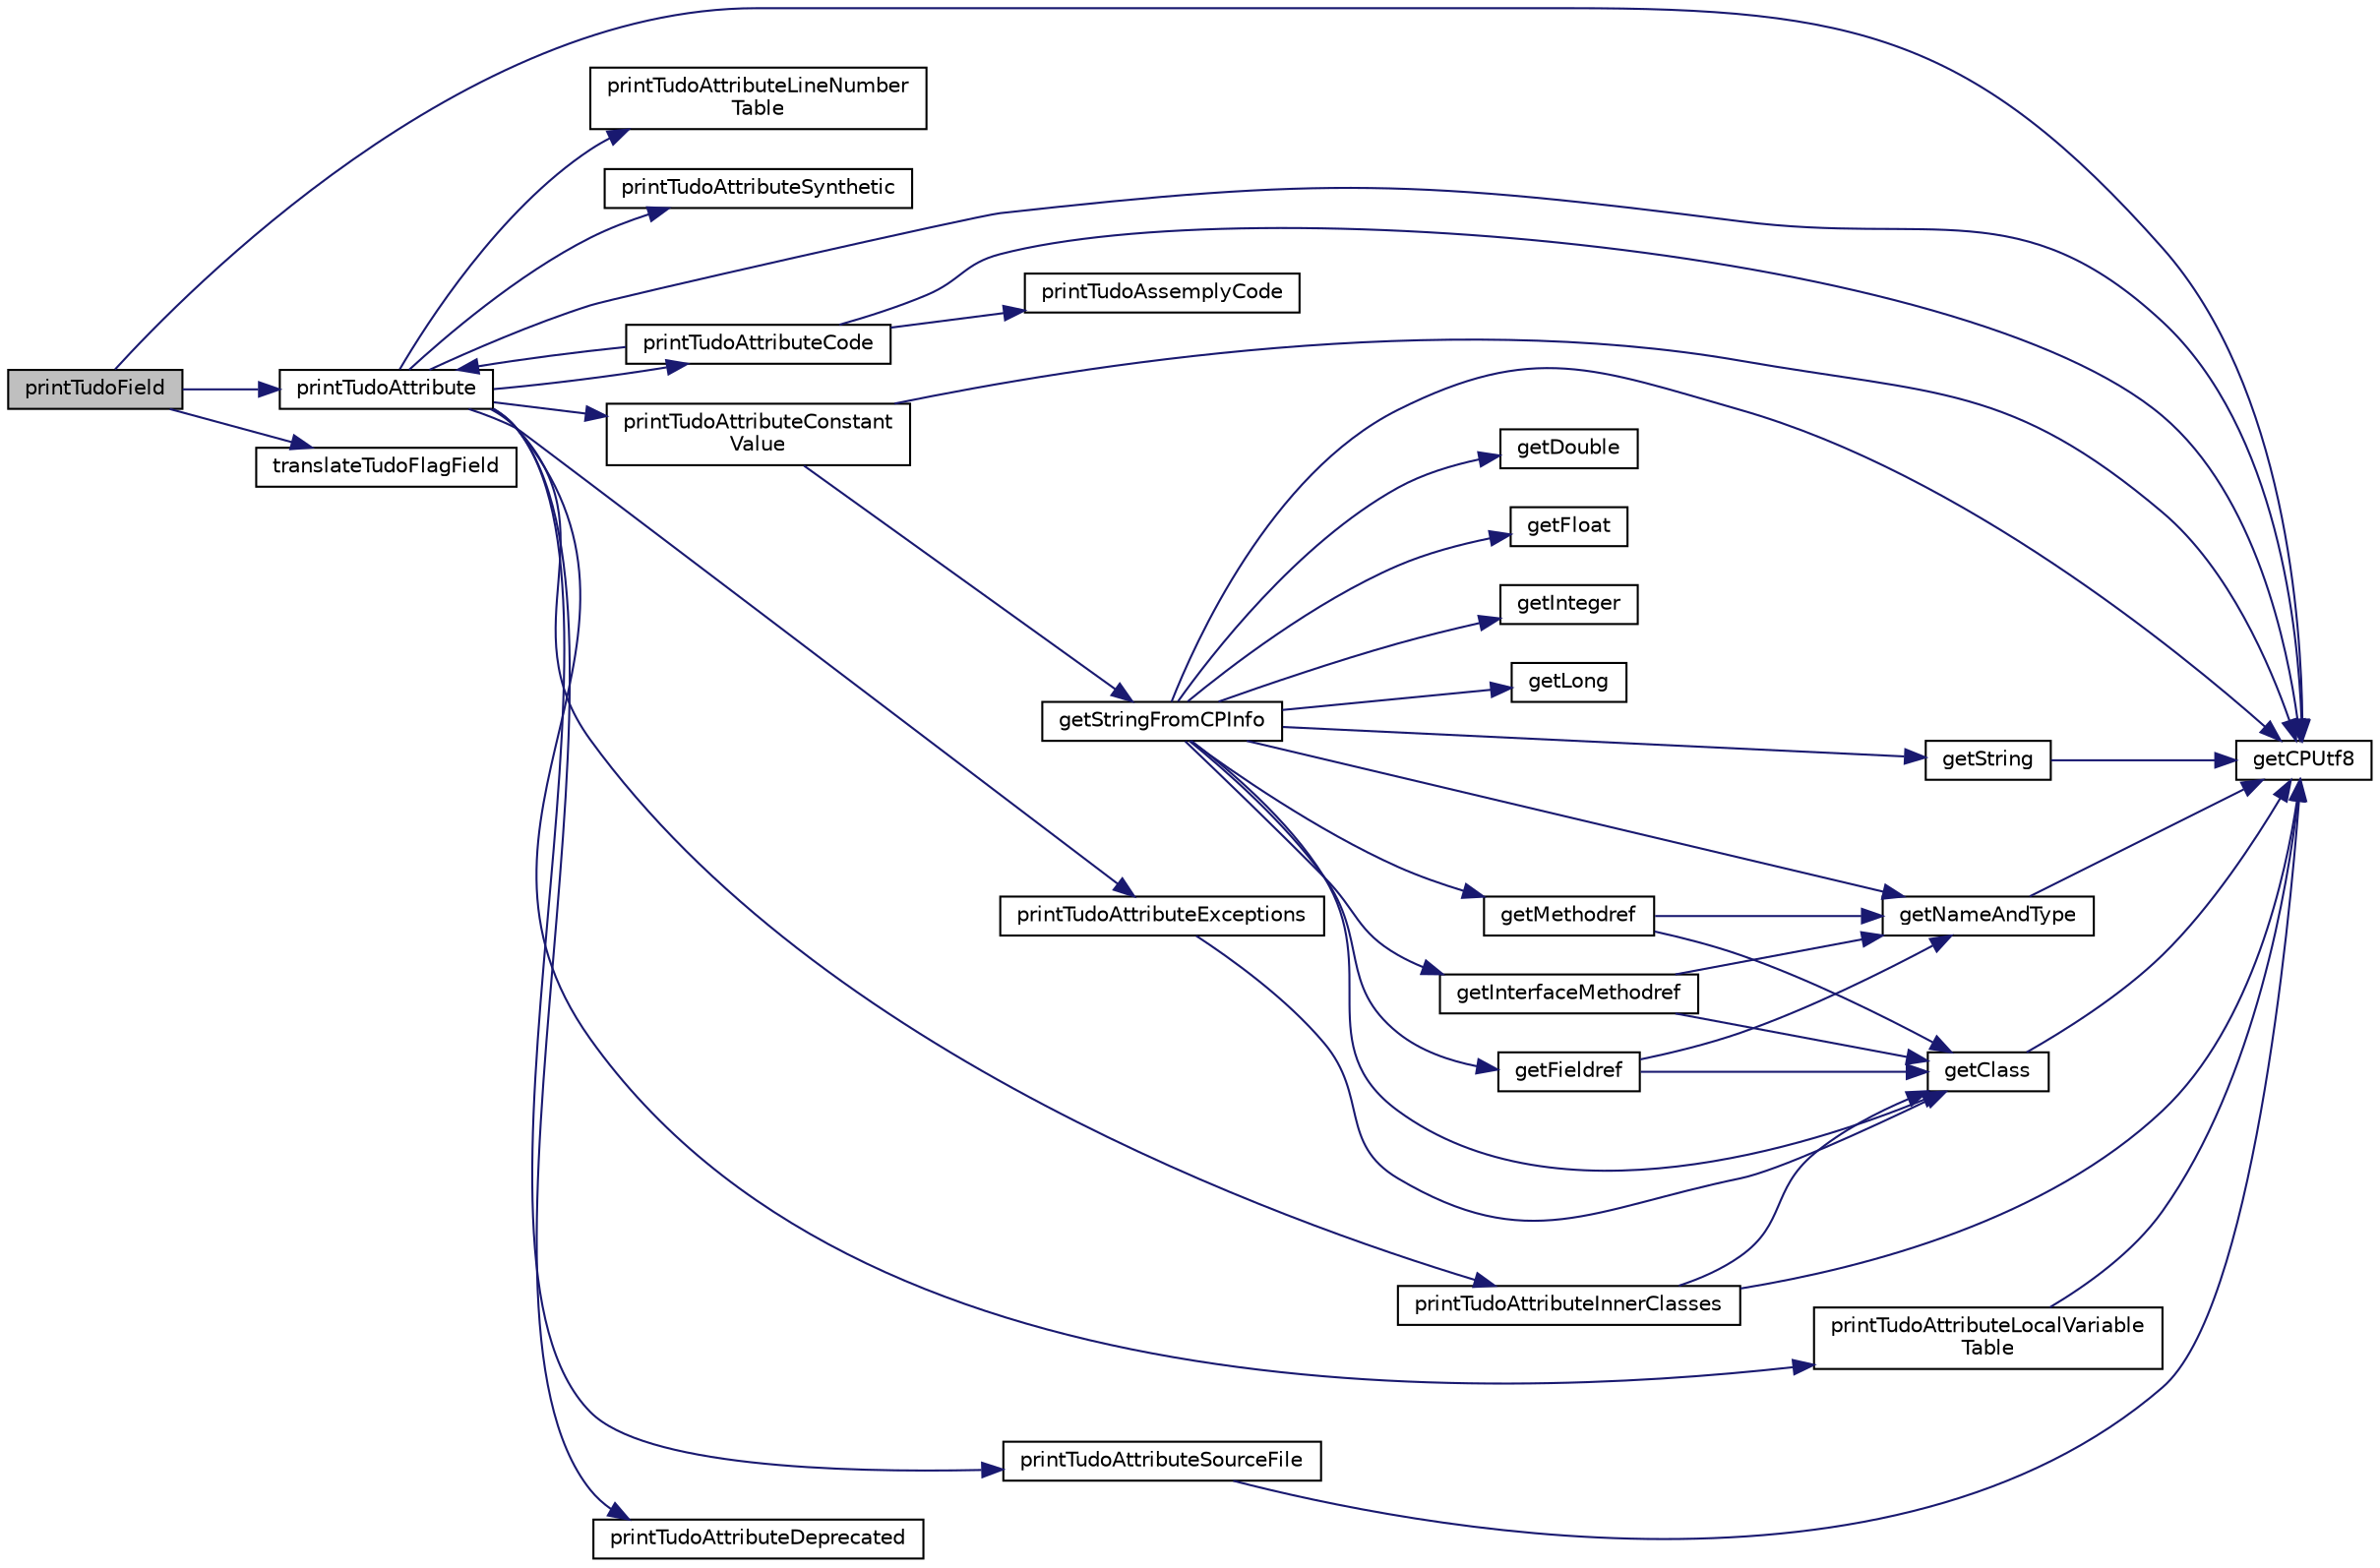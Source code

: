 digraph "printTudoField"
{
 // LATEX_PDF_SIZE
  edge [fontname="Helvetica",fontsize="10",labelfontname="Helvetica",labelfontsize="10"];
  node [fontname="Helvetica",fontsize="10",shape=record];
  rankdir="LR";
  Node1 [label="printTudoField",height=0.2,width=0.4,color="black", fillcolor="grey75", style="filled", fontcolor="black",tooltip=" "];
  Node1 -> Node2 [color="midnightblue",fontsize="10",style="solid",fontname="Helvetica"];
  Node2 [label="getCPUtf8",height=0.2,width=0.4,color="black", fillcolor="white", style="filled",URL="$_constant_pool_info_8cpp.html#a5e9d056ada05e799dca7e544a7878f94",tooltip=" "];
  Node1 -> Node3 [color="midnightblue",fontsize="10",style="solid",fontname="Helvetica"];
  Node3 [label="printTudoAttribute",height=0.2,width=0.4,color="black", fillcolor="white", style="filled",URL="$_print_tudo_8cpp.html#a811ce9d29fdfcee18bc97ed51288a20e",tooltip=" "];
  Node3 -> Node2 [color="midnightblue",fontsize="10",style="solid",fontname="Helvetica"];
  Node3 -> Node4 [color="midnightblue",fontsize="10",style="solid",fontname="Helvetica"];
  Node4 [label="printTudoAttributeCode",height=0.2,width=0.4,color="black", fillcolor="white", style="filled",URL="$_print_tudo_8cpp.html#a127513c6d27c1f7e5b1e2b23a4698fc6",tooltip=" "];
  Node4 -> Node2 [color="midnightblue",fontsize="10",style="solid",fontname="Helvetica"];
  Node4 -> Node5 [color="midnightblue",fontsize="10",style="solid",fontname="Helvetica"];
  Node5 [label="printTudoAssemplyCode",height=0.2,width=0.4,color="black", fillcolor="white", style="filled",URL="$_print_tudo_8cpp.html#acd1d6bce54f0bf844f0b3aae077ddd13",tooltip=" "];
  Node4 -> Node3 [color="midnightblue",fontsize="10",style="solid",fontname="Helvetica"];
  Node3 -> Node6 [color="midnightblue",fontsize="10",style="solid",fontname="Helvetica"];
  Node6 [label="printTudoAttributeConstant\lValue",height=0.2,width=0.4,color="black", fillcolor="white", style="filled",URL="$_print_tudo_8cpp.html#ad2de31238db7d9e4da9ba7419ee5fa19",tooltip=" "];
  Node6 -> Node2 [color="midnightblue",fontsize="10",style="solid",fontname="Helvetica"];
  Node6 -> Node7 [color="midnightblue",fontsize="10",style="solid",fontname="Helvetica"];
  Node7 [label="getStringFromCPInfo",height=0.2,width=0.4,color="black", fillcolor="white", style="filled",URL="$_constant_pool_info_8cpp.html#afe1697068c0f2f8b2c45ae37899e874c",tooltip=" "];
  Node7 -> Node8 [color="midnightblue",fontsize="10",style="solid",fontname="Helvetica"];
  Node8 [label="getClass",height=0.2,width=0.4,color="black", fillcolor="white", style="filled",URL="$_constant_pool_info_8cpp.html#abf3ac3c335453aeeaef5215f929ca198",tooltip=" "];
  Node8 -> Node2 [color="midnightblue",fontsize="10",style="solid",fontname="Helvetica"];
  Node7 -> Node2 [color="midnightblue",fontsize="10",style="solid",fontname="Helvetica"];
  Node7 -> Node9 [color="midnightblue",fontsize="10",style="solid",fontname="Helvetica"];
  Node9 [label="getDouble",height=0.2,width=0.4,color="black", fillcolor="white", style="filled",URL="$_constant_pool_info_8cpp.html#a7c2c013a83861a4863262f5662805cde",tooltip=" "];
  Node7 -> Node10 [color="midnightblue",fontsize="10",style="solid",fontname="Helvetica"];
  Node10 [label="getFieldref",height=0.2,width=0.4,color="black", fillcolor="white", style="filled",URL="$_constant_pool_info_8cpp.html#aa11fd5cae250b13659b5bc7896666470",tooltip=" "];
  Node10 -> Node8 [color="midnightblue",fontsize="10",style="solid",fontname="Helvetica"];
  Node10 -> Node11 [color="midnightblue",fontsize="10",style="solid",fontname="Helvetica"];
  Node11 [label="getNameAndType",height=0.2,width=0.4,color="black", fillcolor="white", style="filled",URL="$_constant_pool_info_8cpp.html#a17eba7eed349812217e563f49ea1ce31",tooltip=" "];
  Node11 -> Node2 [color="midnightblue",fontsize="10",style="solid",fontname="Helvetica"];
  Node7 -> Node12 [color="midnightblue",fontsize="10",style="solid",fontname="Helvetica"];
  Node12 [label="getFloat",height=0.2,width=0.4,color="black", fillcolor="white", style="filled",URL="$_constant_pool_info_8cpp.html#a4c191de500bacf8bcbf78fecaaff5c9c",tooltip=" "];
  Node7 -> Node13 [color="midnightblue",fontsize="10",style="solid",fontname="Helvetica"];
  Node13 [label="getInteger",height=0.2,width=0.4,color="black", fillcolor="white", style="filled",URL="$_constant_pool_info_8cpp.html#ad170cd1f7d25904c16944ac727b0a3df",tooltip=" "];
  Node7 -> Node14 [color="midnightblue",fontsize="10",style="solid",fontname="Helvetica"];
  Node14 [label="getInterfaceMethodref",height=0.2,width=0.4,color="black", fillcolor="white", style="filled",URL="$_constant_pool_info_8cpp.html#ac1af9208eec2a80387bfc0df984658c4",tooltip=" "];
  Node14 -> Node8 [color="midnightblue",fontsize="10",style="solid",fontname="Helvetica"];
  Node14 -> Node11 [color="midnightblue",fontsize="10",style="solid",fontname="Helvetica"];
  Node7 -> Node15 [color="midnightblue",fontsize="10",style="solid",fontname="Helvetica"];
  Node15 [label="getLong",height=0.2,width=0.4,color="black", fillcolor="white", style="filled",URL="$_constant_pool_info_8cpp.html#ae9e5dbc5679d30d4ed4627e5f97f5580",tooltip=" "];
  Node7 -> Node16 [color="midnightblue",fontsize="10",style="solid",fontname="Helvetica"];
  Node16 [label="getMethodref",height=0.2,width=0.4,color="black", fillcolor="white", style="filled",URL="$_constant_pool_info_8cpp.html#ab1000528a22b627ac08ba4f02a28307a",tooltip=" "];
  Node16 -> Node8 [color="midnightblue",fontsize="10",style="solid",fontname="Helvetica"];
  Node16 -> Node11 [color="midnightblue",fontsize="10",style="solid",fontname="Helvetica"];
  Node7 -> Node11 [color="midnightblue",fontsize="10",style="solid",fontname="Helvetica"];
  Node7 -> Node17 [color="midnightblue",fontsize="10",style="solid",fontname="Helvetica"];
  Node17 [label="getString",height=0.2,width=0.4,color="black", fillcolor="white", style="filled",URL="$_constant_pool_info_8cpp.html#a225c1b5cec4bb5cf3f07f9864b9d0431",tooltip=" "];
  Node17 -> Node2 [color="midnightblue",fontsize="10",style="solid",fontname="Helvetica"];
  Node3 -> Node18 [color="midnightblue",fontsize="10",style="solid",fontname="Helvetica"];
  Node18 [label="printTudoAttributeDeprecated",height=0.2,width=0.4,color="black", fillcolor="white", style="filled",URL="$_print_tudo_8cpp.html#a3cd15dbf5926cfd5cd639db964dc28a8",tooltip=" "];
  Node3 -> Node19 [color="midnightblue",fontsize="10",style="solid",fontname="Helvetica"];
  Node19 [label="printTudoAttributeExceptions",height=0.2,width=0.4,color="black", fillcolor="white", style="filled",URL="$_print_tudo_8cpp.html#a7d88211d1ec964984235129ea3bd9977",tooltip=" "];
  Node19 -> Node8 [color="midnightblue",fontsize="10",style="solid",fontname="Helvetica"];
  Node3 -> Node20 [color="midnightblue",fontsize="10",style="solid",fontname="Helvetica"];
  Node20 [label="printTudoAttributeInnerClasses",height=0.2,width=0.4,color="black", fillcolor="white", style="filled",URL="$_print_tudo_8cpp.html#abedd243d5e8d629be267275ecb65fcc3",tooltip=" "];
  Node20 -> Node8 [color="midnightblue",fontsize="10",style="solid",fontname="Helvetica"];
  Node20 -> Node2 [color="midnightblue",fontsize="10",style="solid",fontname="Helvetica"];
  Node3 -> Node21 [color="midnightblue",fontsize="10",style="solid",fontname="Helvetica"];
  Node21 [label="printTudoAttributeLineNumber\lTable",height=0.2,width=0.4,color="black", fillcolor="white", style="filled",URL="$_print_tudo_8cpp.html#a3b45262e87991b6aab6770ffe4314ae1",tooltip=" "];
  Node3 -> Node22 [color="midnightblue",fontsize="10",style="solid",fontname="Helvetica"];
  Node22 [label="printTudoAttributeLocalVariable\lTable",height=0.2,width=0.4,color="black", fillcolor="white", style="filled",URL="$_print_tudo_8cpp.html#a93a834255f12f6983596b15f4e2e8318",tooltip=" "];
  Node22 -> Node2 [color="midnightblue",fontsize="10",style="solid",fontname="Helvetica"];
  Node3 -> Node23 [color="midnightblue",fontsize="10",style="solid",fontname="Helvetica"];
  Node23 [label="printTudoAttributeSourceFile",height=0.2,width=0.4,color="black", fillcolor="white", style="filled",URL="$_print_tudo_8cpp.html#a90402588f2d088c592d5b0ac1a6a3909",tooltip=" "];
  Node23 -> Node2 [color="midnightblue",fontsize="10",style="solid",fontname="Helvetica"];
  Node3 -> Node24 [color="midnightblue",fontsize="10",style="solid",fontname="Helvetica"];
  Node24 [label="printTudoAttributeSynthetic",height=0.2,width=0.4,color="black", fillcolor="white", style="filled",URL="$_print_tudo_8cpp.html#ac0badc4e2f60b5ec867c735ca5f75a11",tooltip=" "];
  Node1 -> Node25 [color="midnightblue",fontsize="10",style="solid",fontname="Helvetica"];
  Node25 [label="translateTudoFlagField",height=0.2,width=0.4,color="black", fillcolor="white", style="filled",URL="$_print_tudo_8cpp.html#aa5fb4df812f28a2a053e2b0b3680de54",tooltip=" "];
}
